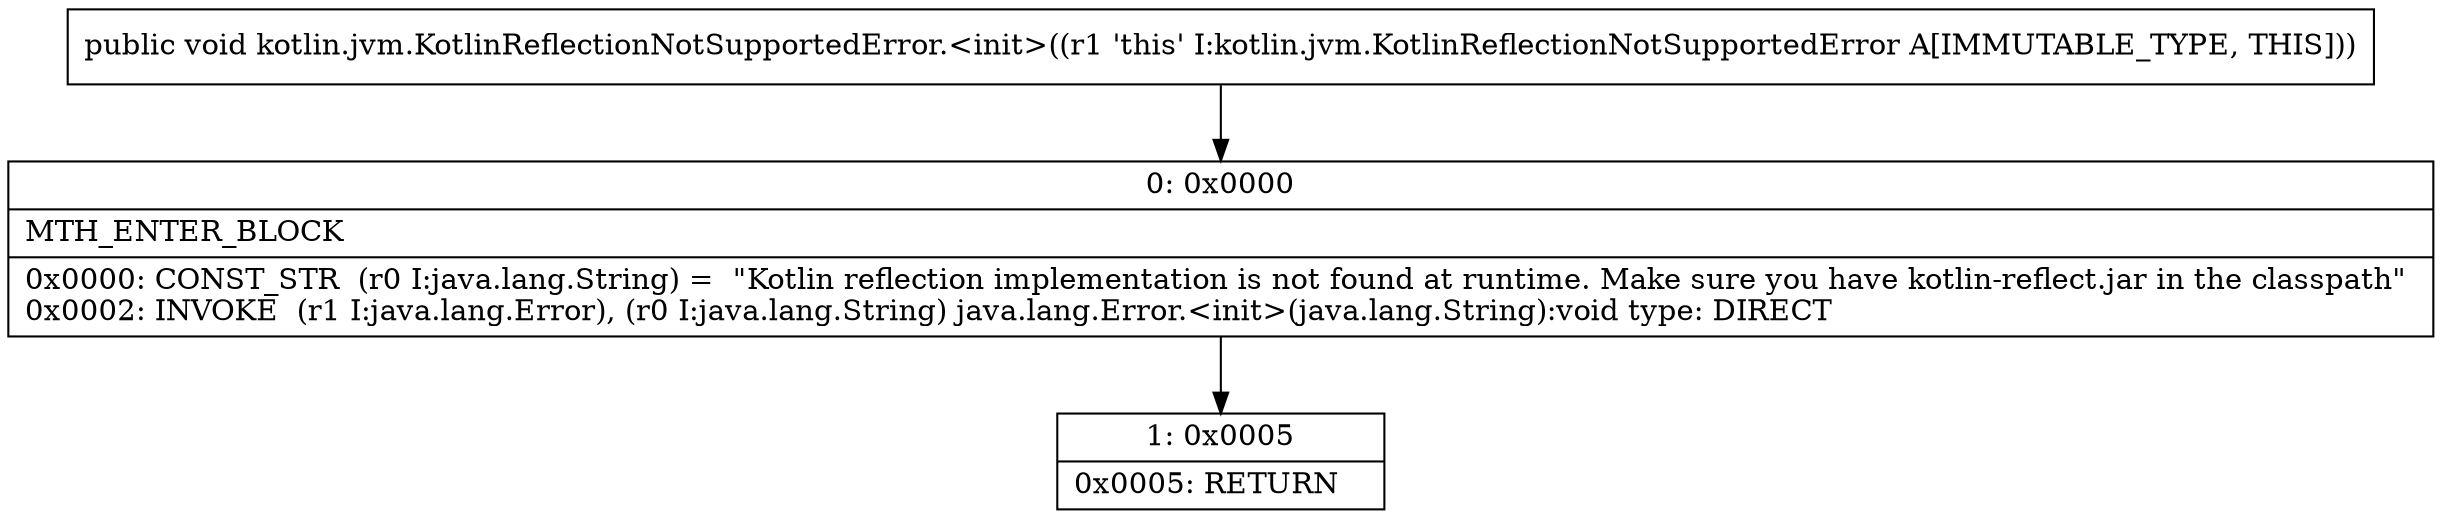 digraph "CFG forkotlin.jvm.KotlinReflectionNotSupportedError.\<init\>()V" {
Node_0 [shape=record,label="{0\:\ 0x0000|MTH_ENTER_BLOCK\l|0x0000: CONST_STR  (r0 I:java.lang.String) =  \"Kotlin reflection implementation is not found at runtime. Make sure you have kotlin\-reflect.jar in the classpath\" \l0x0002: INVOKE  (r1 I:java.lang.Error), (r0 I:java.lang.String) java.lang.Error.\<init\>(java.lang.String):void type: DIRECT \l}"];
Node_1 [shape=record,label="{1\:\ 0x0005|0x0005: RETURN   \l}"];
MethodNode[shape=record,label="{public void kotlin.jvm.KotlinReflectionNotSupportedError.\<init\>((r1 'this' I:kotlin.jvm.KotlinReflectionNotSupportedError A[IMMUTABLE_TYPE, THIS])) }"];
MethodNode -> Node_0;
Node_0 -> Node_1;
}

